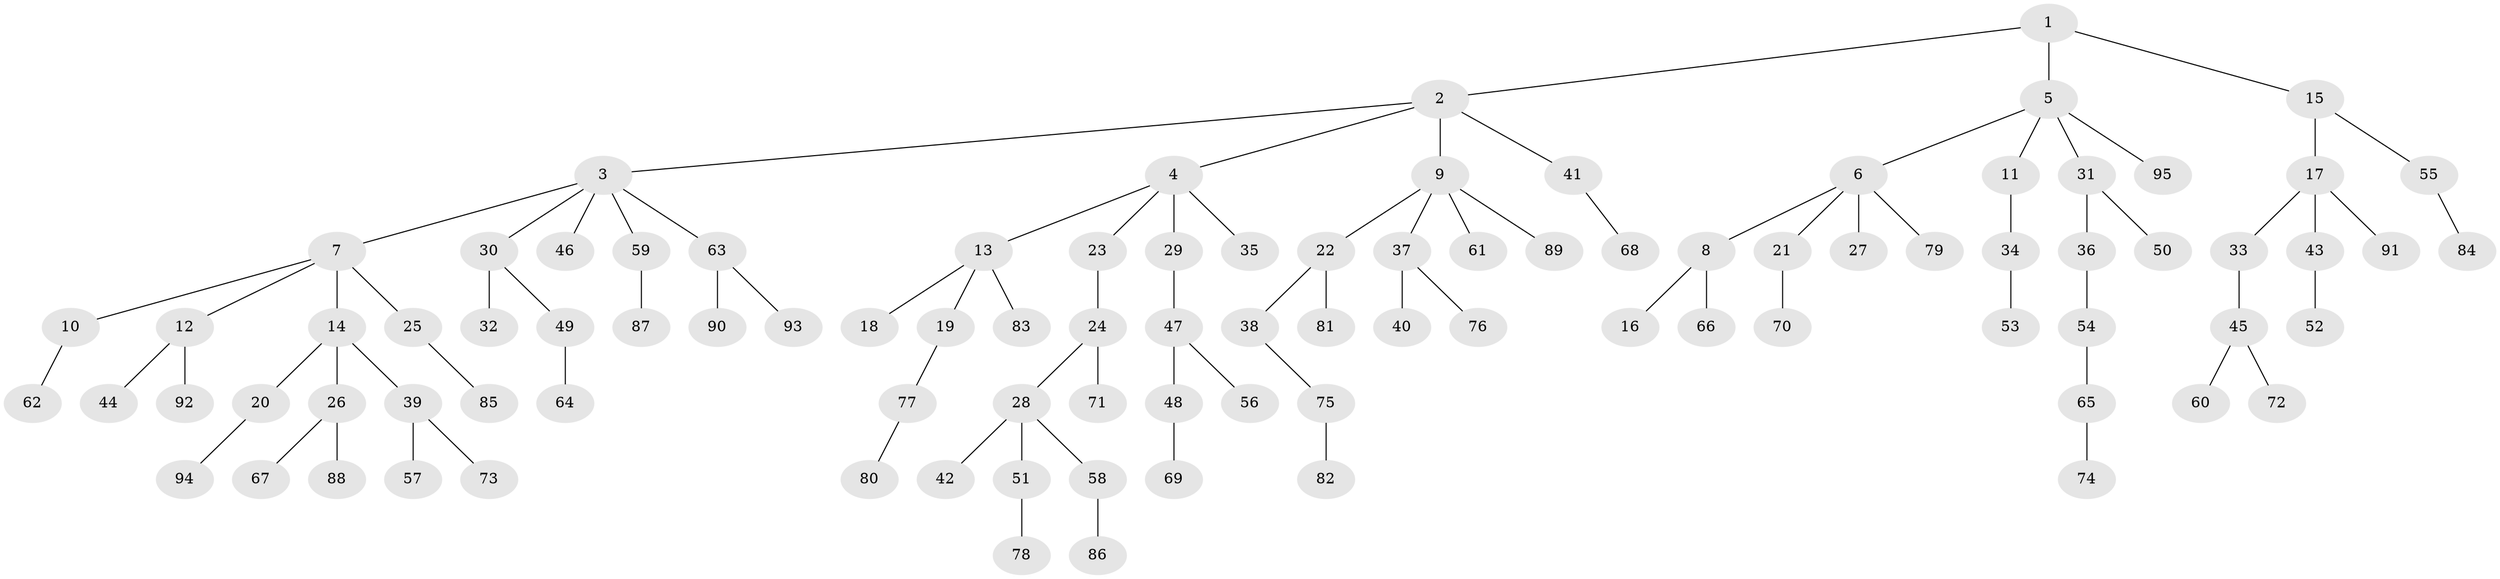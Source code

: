 // Generated by graph-tools (version 1.1) at 2025/15/03/09/25 04:15:33]
// undirected, 95 vertices, 94 edges
graph export_dot {
graph [start="1"]
  node [color=gray90,style=filled];
  1;
  2;
  3;
  4;
  5;
  6;
  7;
  8;
  9;
  10;
  11;
  12;
  13;
  14;
  15;
  16;
  17;
  18;
  19;
  20;
  21;
  22;
  23;
  24;
  25;
  26;
  27;
  28;
  29;
  30;
  31;
  32;
  33;
  34;
  35;
  36;
  37;
  38;
  39;
  40;
  41;
  42;
  43;
  44;
  45;
  46;
  47;
  48;
  49;
  50;
  51;
  52;
  53;
  54;
  55;
  56;
  57;
  58;
  59;
  60;
  61;
  62;
  63;
  64;
  65;
  66;
  67;
  68;
  69;
  70;
  71;
  72;
  73;
  74;
  75;
  76;
  77;
  78;
  79;
  80;
  81;
  82;
  83;
  84;
  85;
  86;
  87;
  88;
  89;
  90;
  91;
  92;
  93;
  94;
  95;
  1 -- 2;
  1 -- 5;
  1 -- 15;
  2 -- 3;
  2 -- 4;
  2 -- 9;
  2 -- 41;
  3 -- 7;
  3 -- 30;
  3 -- 46;
  3 -- 59;
  3 -- 63;
  4 -- 13;
  4 -- 23;
  4 -- 29;
  4 -- 35;
  5 -- 6;
  5 -- 11;
  5 -- 31;
  5 -- 95;
  6 -- 8;
  6 -- 21;
  6 -- 27;
  6 -- 79;
  7 -- 10;
  7 -- 12;
  7 -- 14;
  7 -- 25;
  8 -- 16;
  8 -- 66;
  9 -- 22;
  9 -- 37;
  9 -- 61;
  9 -- 89;
  10 -- 62;
  11 -- 34;
  12 -- 44;
  12 -- 92;
  13 -- 18;
  13 -- 19;
  13 -- 83;
  14 -- 20;
  14 -- 26;
  14 -- 39;
  15 -- 17;
  15 -- 55;
  17 -- 33;
  17 -- 43;
  17 -- 91;
  19 -- 77;
  20 -- 94;
  21 -- 70;
  22 -- 38;
  22 -- 81;
  23 -- 24;
  24 -- 28;
  24 -- 71;
  25 -- 85;
  26 -- 67;
  26 -- 88;
  28 -- 42;
  28 -- 51;
  28 -- 58;
  29 -- 47;
  30 -- 32;
  30 -- 49;
  31 -- 36;
  31 -- 50;
  33 -- 45;
  34 -- 53;
  36 -- 54;
  37 -- 40;
  37 -- 76;
  38 -- 75;
  39 -- 57;
  39 -- 73;
  41 -- 68;
  43 -- 52;
  45 -- 60;
  45 -- 72;
  47 -- 48;
  47 -- 56;
  48 -- 69;
  49 -- 64;
  51 -- 78;
  54 -- 65;
  55 -- 84;
  58 -- 86;
  59 -- 87;
  63 -- 90;
  63 -- 93;
  65 -- 74;
  75 -- 82;
  77 -- 80;
}
